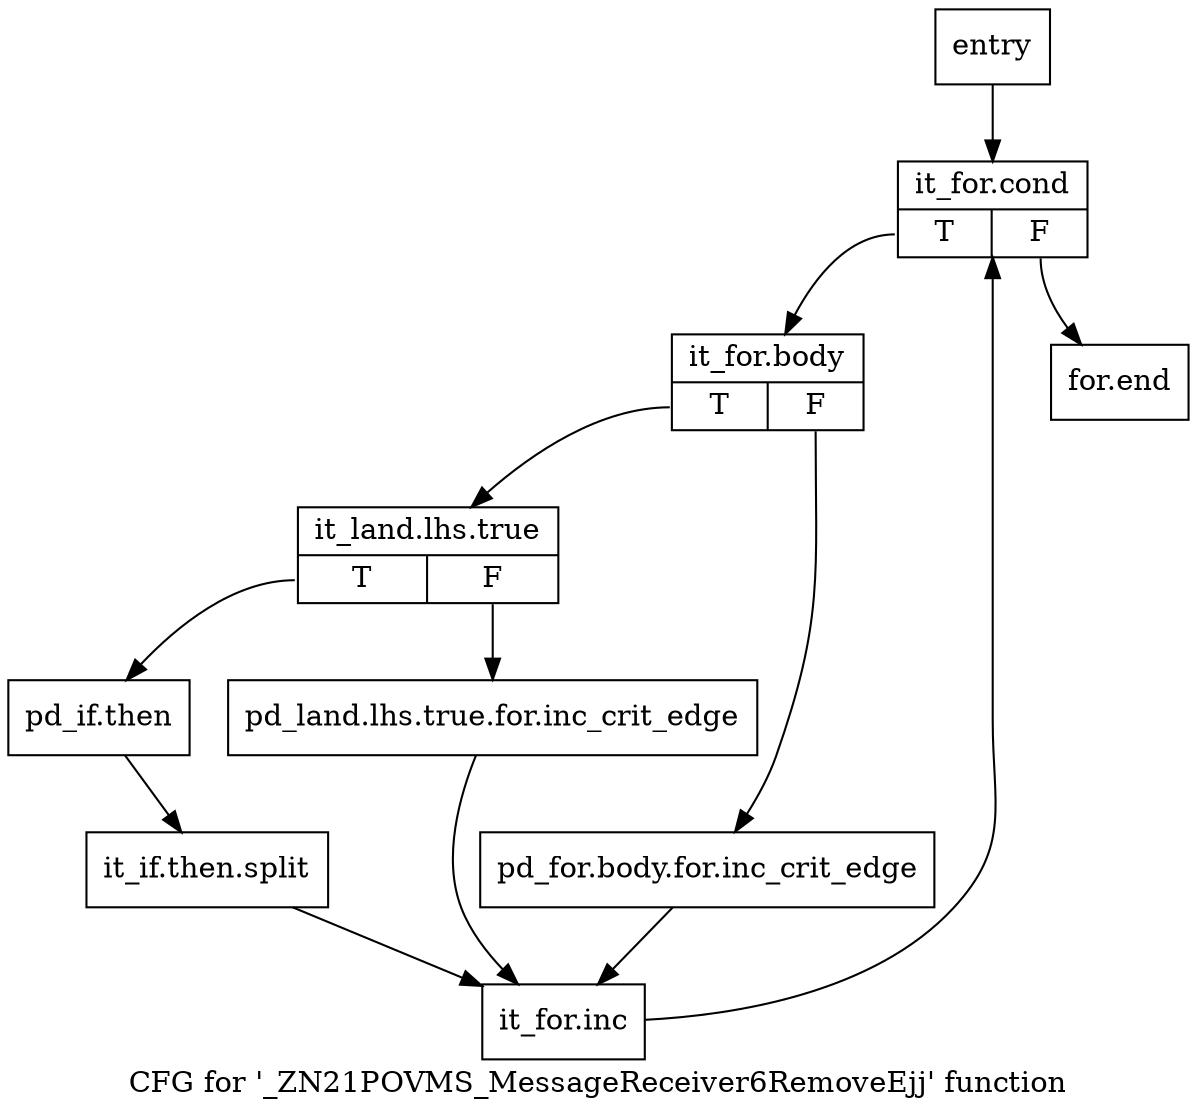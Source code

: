 digraph "CFG for '_ZN21POVMS_MessageReceiver6RemoveEjj' function" {
	label="CFG for '_ZN21POVMS_MessageReceiver6RemoveEjj' function";

	Node0x1c29490 [shape=record,label="{entry}"];
	Node0x1c29490 -> Node0x1c294e0;
	Node0x1c294e0 [shape=record,label="{it_for.cond|{<s0>T|<s1>F}}"];
	Node0x1c294e0:s0 -> Node0x1c29530;
	Node0x1c294e0:s1 -> Node0x1c29710;
	Node0x1c29530 [shape=record,label="{it_for.body|{<s0>T|<s1>F}}"];
	Node0x1c29530:s0 -> Node0x1c295d0;
	Node0x1c29530:s1 -> Node0x1c29580;
	Node0x1c29580 [shape=record,label="{pd_for.body.for.inc_crit_edge}"];
	Node0x1c29580 -> Node0x1c296c0;
	Node0x1c295d0 [shape=record,label="{it_land.lhs.true|{<s0>T|<s1>F}}"];
	Node0x1c295d0:s0 -> Node0x1c29670;
	Node0x1c295d0:s1 -> Node0x1c29620;
	Node0x1c29620 [shape=record,label="{pd_land.lhs.true.for.inc_crit_edge}"];
	Node0x1c29620 -> Node0x1c296c0;
	Node0x1c29670 [shape=record,label="{pd_if.then}"];
	Node0x1c29670 -> Node0x339bb00;
	Node0x339bb00 [shape=record,label="{it_if.then.split}"];
	Node0x339bb00 -> Node0x1c296c0;
	Node0x1c296c0 [shape=record,label="{it_for.inc}"];
	Node0x1c296c0 -> Node0x1c294e0;
	Node0x1c29710 [shape=record,label="{for.end}"];
}
